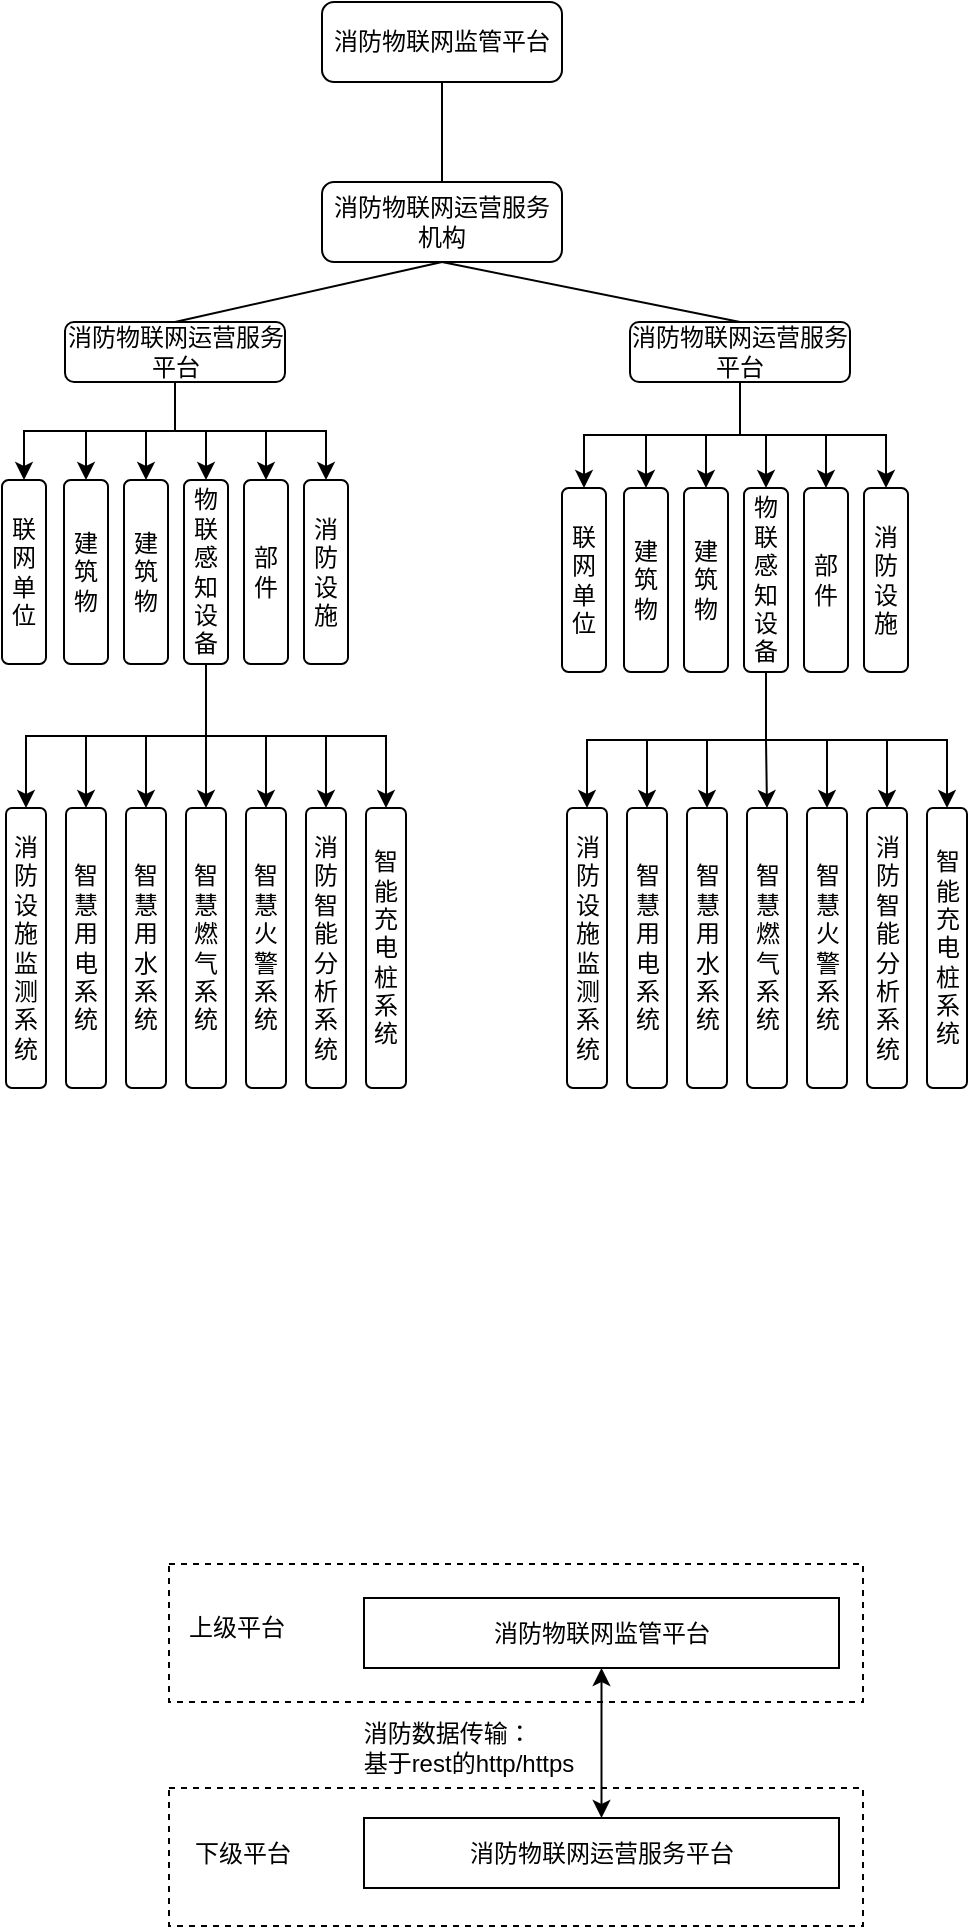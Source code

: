 <mxfile version="14.9.9" type="github">
  <diagram id="C5RBs43oDa-KdzZeNtuy" name="Page-1">
    <mxGraphModel dx="1221" dy="631" grid="0" gridSize="10" guides="1" tooltips="1" connect="1" arrows="1" fold="1" page="1" pageScale="1" pageWidth="827" pageHeight="1169" math="0" shadow="0">
      <root>
        <mxCell id="WIyWlLk6GJQsqaUBKTNV-0" />
        <mxCell id="WIyWlLk6GJQsqaUBKTNV-1" parent="WIyWlLk6GJQsqaUBKTNV-0" />
        <mxCell id="oh9VFNRBb2g4uDwo_XYk-66" value="" style="rounded=0;whiteSpace=wrap;html=1;dashed=1;" vertex="1" parent="WIyWlLk6GJQsqaUBKTNV-1">
          <mxGeometry x="277.5" y="841" width="347" height="69" as="geometry" />
        </mxCell>
        <mxCell id="oh9VFNRBb2g4uDwo_XYk-65" value="" style="rounded=0;whiteSpace=wrap;html=1;dashed=1;" vertex="1" parent="WIyWlLk6GJQsqaUBKTNV-1">
          <mxGeometry x="277.5" y="953" width="347" height="69" as="geometry" />
        </mxCell>
        <mxCell id="WIyWlLk6GJQsqaUBKTNV-3" value="消防物联网监管平台" style="rounded=1;whiteSpace=wrap;html=1;fontSize=12;glass=0;strokeWidth=1;shadow=0;" parent="WIyWlLk6GJQsqaUBKTNV-1" vertex="1">
          <mxGeometry x="354" y="60" width="120" height="40" as="geometry" />
        </mxCell>
        <mxCell id="WIyWlLk6GJQsqaUBKTNV-7" value="消防物联网运营服务机构" style="rounded=1;whiteSpace=wrap;html=1;fontSize=12;glass=0;strokeWidth=1;shadow=0;" parent="WIyWlLk6GJQsqaUBKTNV-1" vertex="1">
          <mxGeometry x="354" y="150" width="120" height="40" as="geometry" />
        </mxCell>
        <mxCell id="oh9VFNRBb2g4uDwo_XYk-2" value="" style="endArrow=none;html=1;exitX=0.5;exitY=0;exitDx=0;exitDy=0;entryX=0.5;entryY=1;entryDx=0;entryDy=0;" edge="1" parent="WIyWlLk6GJQsqaUBKTNV-1" source="WIyWlLk6GJQsqaUBKTNV-7" target="WIyWlLk6GJQsqaUBKTNV-3">
          <mxGeometry width="50" height="50" relative="1" as="geometry">
            <mxPoint x="254" y="150" as="sourcePoint" />
            <mxPoint x="424" y="100" as="targetPoint" />
          </mxGeometry>
        </mxCell>
        <mxCell id="oh9VFNRBb2g4uDwo_XYk-84" style="edgeStyle=orthogonalEdgeStyle;rounded=0;orthogonalLoop=1;jettySize=auto;html=1;exitX=0.5;exitY=1;exitDx=0;exitDy=0;entryX=0.5;entryY=0;entryDx=0;entryDy=0;" edge="1" parent="WIyWlLk6GJQsqaUBKTNV-1" source="oh9VFNRBb2g4uDwo_XYk-5" target="oh9VFNRBb2g4uDwo_XYk-69">
          <mxGeometry relative="1" as="geometry" />
        </mxCell>
        <mxCell id="oh9VFNRBb2g4uDwo_XYk-85" style="edgeStyle=orthogonalEdgeStyle;rounded=0;orthogonalLoop=1;jettySize=auto;html=1;exitX=0.5;exitY=1;exitDx=0;exitDy=0;entryX=0.5;entryY=0;entryDx=0;entryDy=0;" edge="1" parent="WIyWlLk6GJQsqaUBKTNV-1" source="oh9VFNRBb2g4uDwo_XYk-5" target="oh9VFNRBb2g4uDwo_XYk-68">
          <mxGeometry relative="1" as="geometry" />
        </mxCell>
        <mxCell id="oh9VFNRBb2g4uDwo_XYk-86" style="edgeStyle=orthogonalEdgeStyle;rounded=0;orthogonalLoop=1;jettySize=auto;html=1;exitX=0.5;exitY=1;exitDx=0;exitDy=0;entryX=0.5;entryY=0;entryDx=0;entryDy=0;" edge="1" parent="WIyWlLk6GJQsqaUBKTNV-1" source="oh9VFNRBb2g4uDwo_XYk-5" target="oh9VFNRBb2g4uDwo_XYk-70">
          <mxGeometry relative="1" as="geometry" />
        </mxCell>
        <mxCell id="oh9VFNRBb2g4uDwo_XYk-87" style="edgeStyle=orthogonalEdgeStyle;rounded=0;orthogonalLoop=1;jettySize=auto;html=1;exitX=0.5;exitY=1;exitDx=0;exitDy=0;" edge="1" parent="WIyWlLk6GJQsqaUBKTNV-1" source="oh9VFNRBb2g4uDwo_XYk-5" target="oh9VFNRBb2g4uDwo_XYk-71">
          <mxGeometry relative="1" as="geometry" />
        </mxCell>
        <mxCell id="oh9VFNRBb2g4uDwo_XYk-88" style="edgeStyle=orthogonalEdgeStyle;rounded=0;orthogonalLoop=1;jettySize=auto;html=1;exitX=0.5;exitY=1;exitDx=0;exitDy=0;" edge="1" parent="WIyWlLk6GJQsqaUBKTNV-1" source="oh9VFNRBb2g4uDwo_XYk-5" target="oh9VFNRBb2g4uDwo_XYk-72">
          <mxGeometry relative="1" as="geometry" />
        </mxCell>
        <mxCell id="oh9VFNRBb2g4uDwo_XYk-89" style="edgeStyle=orthogonalEdgeStyle;rounded=0;orthogonalLoop=1;jettySize=auto;html=1;exitX=0.5;exitY=1;exitDx=0;exitDy=0;entryX=0.5;entryY=0;entryDx=0;entryDy=0;" edge="1" parent="WIyWlLk6GJQsqaUBKTNV-1" source="oh9VFNRBb2g4uDwo_XYk-5" target="oh9VFNRBb2g4uDwo_XYk-74">
          <mxGeometry relative="1" as="geometry" />
        </mxCell>
        <mxCell id="oh9VFNRBb2g4uDwo_XYk-5" value="消防物联网运营服务平台" style="rounded=1;whiteSpace=wrap;html=1;" vertex="1" parent="WIyWlLk6GJQsqaUBKTNV-1">
          <mxGeometry x="225.5" y="220" width="110" height="30" as="geometry" />
        </mxCell>
        <mxCell id="oh9VFNRBb2g4uDwo_XYk-90" style="edgeStyle=orthogonalEdgeStyle;rounded=0;orthogonalLoop=1;jettySize=auto;html=1;exitX=0.5;exitY=1;exitDx=0;exitDy=0;entryX=0.5;entryY=0;entryDx=0;entryDy=0;" edge="1" parent="WIyWlLk6GJQsqaUBKTNV-1" source="oh9VFNRBb2g4uDwo_XYk-6" target="oh9VFNRBb2g4uDwo_XYk-76">
          <mxGeometry relative="1" as="geometry" />
        </mxCell>
        <mxCell id="oh9VFNRBb2g4uDwo_XYk-91" style="edgeStyle=orthogonalEdgeStyle;rounded=0;orthogonalLoop=1;jettySize=auto;html=1;exitX=0.5;exitY=1;exitDx=0;exitDy=0;entryX=0.5;entryY=0;entryDx=0;entryDy=0;" edge="1" parent="WIyWlLk6GJQsqaUBKTNV-1" source="oh9VFNRBb2g4uDwo_XYk-6" target="oh9VFNRBb2g4uDwo_XYk-75">
          <mxGeometry relative="1" as="geometry" />
        </mxCell>
        <mxCell id="oh9VFNRBb2g4uDwo_XYk-92" style="edgeStyle=orthogonalEdgeStyle;rounded=0;orthogonalLoop=1;jettySize=auto;html=1;exitX=0.5;exitY=1;exitDx=0;exitDy=0;entryX=0.5;entryY=0;entryDx=0;entryDy=0;" edge="1" parent="WIyWlLk6GJQsqaUBKTNV-1" source="oh9VFNRBb2g4uDwo_XYk-6" target="oh9VFNRBb2g4uDwo_XYk-77">
          <mxGeometry relative="1" as="geometry" />
        </mxCell>
        <mxCell id="oh9VFNRBb2g4uDwo_XYk-93" style="edgeStyle=orthogonalEdgeStyle;rounded=0;orthogonalLoop=1;jettySize=auto;html=1;exitX=0.5;exitY=1;exitDx=0;exitDy=0;entryX=0.5;entryY=0;entryDx=0;entryDy=0;" edge="1" parent="WIyWlLk6GJQsqaUBKTNV-1" source="oh9VFNRBb2g4uDwo_XYk-6" target="oh9VFNRBb2g4uDwo_XYk-78">
          <mxGeometry relative="1" as="geometry" />
        </mxCell>
        <mxCell id="oh9VFNRBb2g4uDwo_XYk-94" style="edgeStyle=orthogonalEdgeStyle;rounded=0;orthogonalLoop=1;jettySize=auto;html=1;exitX=0.5;exitY=1;exitDx=0;exitDy=0;" edge="1" parent="WIyWlLk6GJQsqaUBKTNV-1" source="oh9VFNRBb2g4uDwo_XYk-6" target="oh9VFNRBb2g4uDwo_XYk-79">
          <mxGeometry relative="1" as="geometry" />
        </mxCell>
        <mxCell id="oh9VFNRBb2g4uDwo_XYk-95" style="edgeStyle=orthogonalEdgeStyle;rounded=0;orthogonalLoop=1;jettySize=auto;html=1;exitX=0.5;exitY=1;exitDx=0;exitDy=0;" edge="1" parent="WIyWlLk6GJQsqaUBKTNV-1" source="oh9VFNRBb2g4uDwo_XYk-6" target="oh9VFNRBb2g4uDwo_XYk-80">
          <mxGeometry relative="1" as="geometry" />
        </mxCell>
        <mxCell id="oh9VFNRBb2g4uDwo_XYk-6" value="消防物联网运营服务平台" style="rounded=1;whiteSpace=wrap;html=1;" vertex="1" parent="WIyWlLk6GJQsqaUBKTNV-1">
          <mxGeometry x="508" y="220" width="110" height="30" as="geometry" />
        </mxCell>
        <mxCell id="oh9VFNRBb2g4uDwo_XYk-9" value="" style="endArrow=none;html=1;exitX=0.5;exitY=0;exitDx=0;exitDy=0;entryX=0.5;entryY=1;entryDx=0;entryDy=0;" edge="1" parent="WIyWlLk6GJQsqaUBKTNV-1" source="oh9VFNRBb2g4uDwo_XYk-5" target="WIyWlLk6GJQsqaUBKTNV-7">
          <mxGeometry width="50" height="50" relative="1" as="geometry">
            <mxPoint x="274" y="150" as="sourcePoint" />
            <mxPoint x="254" y="180" as="targetPoint" />
          </mxGeometry>
        </mxCell>
        <mxCell id="oh9VFNRBb2g4uDwo_XYk-10" value="" style="endArrow=none;html=1;exitX=0.5;exitY=1;exitDx=0;exitDy=0;entryX=0.5;entryY=0;entryDx=0;entryDy=0;" edge="1" parent="WIyWlLk6GJQsqaUBKTNV-1" source="WIyWlLk6GJQsqaUBKTNV-7" target="oh9VFNRBb2g4uDwo_XYk-6">
          <mxGeometry width="50" height="50" relative="1" as="geometry">
            <mxPoint x="284" y="160" as="sourcePoint" />
            <mxPoint x="444" y="120" as="targetPoint" />
          </mxGeometry>
        </mxCell>
        <mxCell id="oh9VFNRBb2g4uDwo_XYk-13" value="消防设施监测系统" style="rounded=1;whiteSpace=wrap;html=1;" vertex="1" parent="WIyWlLk6GJQsqaUBKTNV-1">
          <mxGeometry x="196" y="463" width="20" height="140" as="geometry" />
        </mxCell>
        <mxCell id="oh9VFNRBb2g4uDwo_XYk-14" value="智慧用电系统" style="rounded=1;whiteSpace=wrap;html=1;" vertex="1" parent="WIyWlLk6GJQsqaUBKTNV-1">
          <mxGeometry x="226" y="463" width="20" height="140" as="geometry" />
        </mxCell>
        <mxCell id="oh9VFNRBb2g4uDwo_XYk-17" value="智慧用水系统" style="rounded=1;whiteSpace=wrap;html=1;" vertex="1" parent="WIyWlLk6GJQsqaUBKTNV-1">
          <mxGeometry x="256" y="463" width="20" height="140" as="geometry" />
        </mxCell>
        <mxCell id="oh9VFNRBb2g4uDwo_XYk-18" value="智慧燃气系统" style="rounded=1;whiteSpace=wrap;html=1;" vertex="1" parent="WIyWlLk6GJQsqaUBKTNV-1">
          <mxGeometry x="286" y="463" width="20" height="140" as="geometry" />
        </mxCell>
        <mxCell id="oh9VFNRBb2g4uDwo_XYk-19" value="智慧火警系统" style="rounded=1;whiteSpace=wrap;html=1;" vertex="1" parent="WIyWlLk6GJQsqaUBKTNV-1">
          <mxGeometry x="316" y="463" width="20" height="140" as="geometry" />
        </mxCell>
        <mxCell id="oh9VFNRBb2g4uDwo_XYk-20" value="消防智能分析系统" style="rounded=1;whiteSpace=wrap;html=1;" vertex="1" parent="WIyWlLk6GJQsqaUBKTNV-1">
          <mxGeometry x="346" y="463" width="20" height="140" as="geometry" />
        </mxCell>
        <mxCell id="oh9VFNRBb2g4uDwo_XYk-21" value="智能充电桩系统" style="rounded=1;whiteSpace=wrap;html=1;" vertex="1" parent="WIyWlLk6GJQsqaUBKTNV-1">
          <mxGeometry x="376" y="463" width="20" height="140" as="geometry" />
        </mxCell>
        <mxCell id="oh9VFNRBb2g4uDwo_XYk-24" value="消防设施监测系统" style="rounded=1;whiteSpace=wrap;html=1;" vertex="1" parent="WIyWlLk6GJQsqaUBKTNV-1">
          <mxGeometry x="476.5" y="463" width="20" height="140" as="geometry" />
        </mxCell>
        <mxCell id="oh9VFNRBb2g4uDwo_XYk-25" value="智慧用电系统" style="rounded=1;whiteSpace=wrap;html=1;" vertex="1" parent="WIyWlLk6GJQsqaUBKTNV-1">
          <mxGeometry x="506.5" y="463" width="20" height="140" as="geometry" />
        </mxCell>
        <mxCell id="oh9VFNRBb2g4uDwo_XYk-26" value="智慧用水系统" style="rounded=1;whiteSpace=wrap;html=1;" vertex="1" parent="WIyWlLk6GJQsqaUBKTNV-1">
          <mxGeometry x="536.5" y="463" width="20" height="140" as="geometry" />
        </mxCell>
        <mxCell id="oh9VFNRBb2g4uDwo_XYk-27" value="智慧燃气系统" style="rounded=1;whiteSpace=wrap;html=1;" vertex="1" parent="WIyWlLk6GJQsqaUBKTNV-1">
          <mxGeometry x="566.5" y="463" width="20" height="140" as="geometry" />
        </mxCell>
        <mxCell id="oh9VFNRBb2g4uDwo_XYk-28" value="智慧火警系统" style="rounded=1;whiteSpace=wrap;html=1;" vertex="1" parent="WIyWlLk6GJQsqaUBKTNV-1">
          <mxGeometry x="596.5" y="463" width="20" height="140" as="geometry" />
        </mxCell>
        <mxCell id="oh9VFNRBb2g4uDwo_XYk-29" value="消防智能分析系统" style="rounded=1;whiteSpace=wrap;html=1;" vertex="1" parent="WIyWlLk6GJQsqaUBKTNV-1">
          <mxGeometry x="626.5" y="463" width="20" height="140" as="geometry" />
        </mxCell>
        <mxCell id="oh9VFNRBb2g4uDwo_XYk-30" value="智能充电桩系统" style="rounded=1;whiteSpace=wrap;html=1;" vertex="1" parent="WIyWlLk6GJQsqaUBKTNV-1">
          <mxGeometry x="656.5" y="463" width="20" height="140" as="geometry" />
        </mxCell>
        <mxCell id="oh9VFNRBb2g4uDwo_XYk-49" value="消防物联网运营服务平台" style="rounded=0;whiteSpace=wrap;html=1;" vertex="1" parent="WIyWlLk6GJQsqaUBKTNV-1">
          <mxGeometry x="375" y="968" width="237.5" height="35" as="geometry" />
        </mxCell>
        <mxCell id="oh9VFNRBb2g4uDwo_XYk-58" value="&lt;div align=&quot;left&quot;&gt;消防数据传输：&lt;/div&gt;&lt;div&gt;基于rest的http/https&lt;br&gt;&lt;/div&gt;" style="text;html=1;resizable=0;autosize=1;align=center;verticalAlign=middle;points=[];fillColor=none;strokeColor=none;rounded=0;" vertex="1" parent="WIyWlLk6GJQsqaUBKTNV-1">
          <mxGeometry x="366.5" y="918" width="120" height="30" as="geometry" />
        </mxCell>
        <mxCell id="oh9VFNRBb2g4uDwo_XYk-61" value="消防物联网监管平台" style="rounded=0;whiteSpace=wrap;html=1;" vertex="1" parent="WIyWlLk6GJQsqaUBKTNV-1">
          <mxGeometry x="375" y="858" width="237.5" height="35" as="geometry" />
        </mxCell>
        <mxCell id="oh9VFNRBb2g4uDwo_XYk-62" value="" style="endArrow=classic;startArrow=classic;html=1;entryX=0.5;entryY=1;entryDx=0;entryDy=0;" edge="1" parent="WIyWlLk6GJQsqaUBKTNV-1" source="oh9VFNRBb2g4uDwo_XYk-49" target="oh9VFNRBb2g4uDwo_XYk-61">
          <mxGeometry width="50" height="50" relative="1" as="geometry">
            <mxPoint x="432.5" y="968" as="sourcePoint" />
            <mxPoint x="482.5" y="918" as="targetPoint" />
          </mxGeometry>
        </mxCell>
        <mxCell id="oh9VFNRBb2g4uDwo_XYk-63" value="上级平台" style="text;html=1;resizable=0;autosize=1;align=center;verticalAlign=middle;points=[];fillColor=none;strokeColor=none;rounded=0;" vertex="1" parent="WIyWlLk6GJQsqaUBKTNV-1">
          <mxGeometry x="281.5" y="864" width="58" height="18" as="geometry" />
        </mxCell>
        <mxCell id="oh9VFNRBb2g4uDwo_XYk-64" value="下级平台" style="text;html=1;resizable=0;autosize=1;align=center;verticalAlign=middle;points=[];fillColor=none;strokeColor=none;rounded=0;" vertex="1" parent="WIyWlLk6GJQsqaUBKTNV-1">
          <mxGeometry x="284.5" y="976.5" width="58" height="18" as="geometry" />
        </mxCell>
        <mxCell id="oh9VFNRBb2g4uDwo_XYk-68" value="建筑物" style="rounded=1;whiteSpace=wrap;html=1;" vertex="1" parent="WIyWlLk6GJQsqaUBKTNV-1">
          <mxGeometry x="225" y="299" width="22" height="92" as="geometry" />
        </mxCell>
        <mxCell id="oh9VFNRBb2g4uDwo_XYk-69" value="联网单位" style="rounded=1;whiteSpace=wrap;html=1;" vertex="1" parent="WIyWlLk6GJQsqaUBKTNV-1">
          <mxGeometry x="194" y="299" width="22" height="92" as="geometry" />
        </mxCell>
        <mxCell id="oh9VFNRBb2g4uDwo_XYk-70" value="建筑物" style="rounded=1;whiteSpace=wrap;html=1;" vertex="1" parent="WIyWlLk6GJQsqaUBKTNV-1">
          <mxGeometry x="255" y="299" width="22" height="92" as="geometry" />
        </mxCell>
        <mxCell id="oh9VFNRBb2g4uDwo_XYk-96" style="edgeStyle=orthogonalEdgeStyle;rounded=0;orthogonalLoop=1;jettySize=auto;html=1;exitX=0.5;exitY=1;exitDx=0;exitDy=0;" edge="1" parent="WIyWlLk6GJQsqaUBKTNV-1" source="oh9VFNRBb2g4uDwo_XYk-71" target="oh9VFNRBb2g4uDwo_XYk-13">
          <mxGeometry relative="1" as="geometry" />
        </mxCell>
        <mxCell id="oh9VFNRBb2g4uDwo_XYk-97" style="edgeStyle=orthogonalEdgeStyle;rounded=0;orthogonalLoop=1;jettySize=auto;html=1;exitX=0.5;exitY=1;exitDx=0;exitDy=0;" edge="1" parent="WIyWlLk6GJQsqaUBKTNV-1" source="oh9VFNRBb2g4uDwo_XYk-71" target="oh9VFNRBb2g4uDwo_XYk-14">
          <mxGeometry relative="1" as="geometry" />
        </mxCell>
        <mxCell id="oh9VFNRBb2g4uDwo_XYk-98" style="edgeStyle=orthogonalEdgeStyle;rounded=0;orthogonalLoop=1;jettySize=auto;html=1;exitX=0.5;exitY=1;exitDx=0;exitDy=0;entryX=0.5;entryY=0;entryDx=0;entryDy=0;" edge="1" parent="WIyWlLk6GJQsqaUBKTNV-1" source="oh9VFNRBb2g4uDwo_XYk-71" target="oh9VFNRBb2g4uDwo_XYk-17">
          <mxGeometry relative="1" as="geometry" />
        </mxCell>
        <mxCell id="oh9VFNRBb2g4uDwo_XYk-99" style="edgeStyle=orthogonalEdgeStyle;rounded=0;orthogonalLoop=1;jettySize=auto;html=1;exitX=0.5;exitY=1;exitDx=0;exitDy=0;entryX=0.5;entryY=0;entryDx=0;entryDy=0;" edge="1" parent="WIyWlLk6GJQsqaUBKTNV-1" source="oh9VFNRBb2g4uDwo_XYk-71" target="oh9VFNRBb2g4uDwo_XYk-18">
          <mxGeometry relative="1" as="geometry" />
        </mxCell>
        <mxCell id="oh9VFNRBb2g4uDwo_XYk-100" style="edgeStyle=orthogonalEdgeStyle;rounded=0;orthogonalLoop=1;jettySize=auto;html=1;exitX=0.5;exitY=1;exitDx=0;exitDy=0;entryX=0.5;entryY=0;entryDx=0;entryDy=0;" edge="1" parent="WIyWlLk6GJQsqaUBKTNV-1" source="oh9VFNRBb2g4uDwo_XYk-71" target="oh9VFNRBb2g4uDwo_XYk-19">
          <mxGeometry relative="1" as="geometry" />
        </mxCell>
        <mxCell id="oh9VFNRBb2g4uDwo_XYk-101" style="edgeStyle=orthogonalEdgeStyle;rounded=0;orthogonalLoop=1;jettySize=auto;html=1;exitX=0.5;exitY=1;exitDx=0;exitDy=0;entryX=0.5;entryY=0;entryDx=0;entryDy=0;" edge="1" parent="WIyWlLk6GJQsqaUBKTNV-1" source="oh9VFNRBb2g4uDwo_XYk-71" target="oh9VFNRBb2g4uDwo_XYk-20">
          <mxGeometry relative="1" as="geometry" />
        </mxCell>
        <mxCell id="oh9VFNRBb2g4uDwo_XYk-102" style="edgeStyle=orthogonalEdgeStyle;rounded=0;orthogonalLoop=1;jettySize=auto;html=1;exitX=0.5;exitY=1;exitDx=0;exitDy=0;" edge="1" parent="WIyWlLk6GJQsqaUBKTNV-1" source="oh9VFNRBb2g4uDwo_XYk-71" target="oh9VFNRBb2g4uDwo_XYk-21">
          <mxGeometry relative="1" as="geometry" />
        </mxCell>
        <mxCell id="oh9VFNRBb2g4uDwo_XYk-71" value="物联感知设备" style="rounded=1;whiteSpace=wrap;html=1;" vertex="1" parent="WIyWlLk6GJQsqaUBKTNV-1">
          <mxGeometry x="285" y="299" width="22" height="92" as="geometry" />
        </mxCell>
        <mxCell id="oh9VFNRBb2g4uDwo_XYk-72" value="部件" style="rounded=1;whiteSpace=wrap;html=1;" vertex="1" parent="WIyWlLk6GJQsqaUBKTNV-1">
          <mxGeometry x="315" y="299" width="22" height="92" as="geometry" />
        </mxCell>
        <mxCell id="oh9VFNRBb2g4uDwo_XYk-74" value="消防设施" style="rounded=1;whiteSpace=wrap;html=1;" vertex="1" parent="WIyWlLk6GJQsqaUBKTNV-1">
          <mxGeometry x="345" y="299" width="22" height="92" as="geometry" />
        </mxCell>
        <mxCell id="oh9VFNRBb2g4uDwo_XYk-75" value="建筑物" style="rounded=1;whiteSpace=wrap;html=1;" vertex="1" parent="WIyWlLk6GJQsqaUBKTNV-1">
          <mxGeometry x="505" y="303" width="22" height="92" as="geometry" />
        </mxCell>
        <mxCell id="oh9VFNRBb2g4uDwo_XYk-76" value="联网单位" style="rounded=1;whiteSpace=wrap;html=1;" vertex="1" parent="WIyWlLk6GJQsqaUBKTNV-1">
          <mxGeometry x="474" y="303" width="22" height="92" as="geometry" />
        </mxCell>
        <mxCell id="oh9VFNRBb2g4uDwo_XYk-77" value="建筑物" style="rounded=1;whiteSpace=wrap;html=1;" vertex="1" parent="WIyWlLk6GJQsqaUBKTNV-1">
          <mxGeometry x="535" y="303" width="22" height="92" as="geometry" />
        </mxCell>
        <mxCell id="oh9VFNRBb2g4uDwo_XYk-103" style="edgeStyle=orthogonalEdgeStyle;rounded=0;orthogonalLoop=1;jettySize=auto;html=1;exitX=0.5;exitY=1;exitDx=0;exitDy=0;" edge="1" parent="WIyWlLk6GJQsqaUBKTNV-1" source="oh9VFNRBb2g4uDwo_XYk-78" target="oh9VFNRBb2g4uDwo_XYk-24">
          <mxGeometry relative="1" as="geometry" />
        </mxCell>
        <mxCell id="oh9VFNRBb2g4uDwo_XYk-104" style="edgeStyle=orthogonalEdgeStyle;rounded=0;orthogonalLoop=1;jettySize=auto;html=1;exitX=0.5;exitY=1;exitDx=0;exitDy=0;" edge="1" parent="WIyWlLk6GJQsqaUBKTNV-1" source="oh9VFNRBb2g4uDwo_XYk-78" target="oh9VFNRBb2g4uDwo_XYk-25">
          <mxGeometry relative="1" as="geometry" />
        </mxCell>
        <mxCell id="oh9VFNRBb2g4uDwo_XYk-105" style="edgeStyle=orthogonalEdgeStyle;rounded=0;orthogonalLoop=1;jettySize=auto;html=1;exitX=0.5;exitY=1;exitDx=0;exitDy=0;entryX=0.5;entryY=0;entryDx=0;entryDy=0;" edge="1" parent="WIyWlLk6GJQsqaUBKTNV-1" source="oh9VFNRBb2g4uDwo_XYk-78" target="oh9VFNRBb2g4uDwo_XYk-26">
          <mxGeometry relative="1" as="geometry" />
        </mxCell>
        <mxCell id="oh9VFNRBb2g4uDwo_XYk-106" style="edgeStyle=orthogonalEdgeStyle;rounded=0;orthogonalLoop=1;jettySize=auto;html=1;exitX=0.5;exitY=1;exitDx=0;exitDy=0;entryX=0.5;entryY=0;entryDx=0;entryDy=0;" edge="1" parent="WIyWlLk6GJQsqaUBKTNV-1" source="oh9VFNRBb2g4uDwo_XYk-78" target="oh9VFNRBb2g4uDwo_XYk-27">
          <mxGeometry relative="1" as="geometry" />
        </mxCell>
        <mxCell id="oh9VFNRBb2g4uDwo_XYk-108" style="edgeStyle=orthogonalEdgeStyle;rounded=0;orthogonalLoop=1;jettySize=auto;html=1;exitX=0.5;exitY=1;exitDx=0;exitDy=0;entryX=0.5;entryY=0;entryDx=0;entryDy=0;" edge="1" parent="WIyWlLk6GJQsqaUBKTNV-1" source="oh9VFNRBb2g4uDwo_XYk-78" target="oh9VFNRBb2g4uDwo_XYk-28">
          <mxGeometry relative="1" as="geometry" />
        </mxCell>
        <mxCell id="oh9VFNRBb2g4uDwo_XYk-109" style="edgeStyle=orthogonalEdgeStyle;rounded=0;orthogonalLoop=1;jettySize=auto;html=1;exitX=0.5;exitY=1;exitDx=0;exitDy=0;" edge="1" parent="WIyWlLk6GJQsqaUBKTNV-1" source="oh9VFNRBb2g4uDwo_XYk-78" target="oh9VFNRBb2g4uDwo_XYk-29">
          <mxGeometry relative="1" as="geometry" />
        </mxCell>
        <mxCell id="oh9VFNRBb2g4uDwo_XYk-110" style="edgeStyle=orthogonalEdgeStyle;rounded=0;orthogonalLoop=1;jettySize=auto;html=1;exitX=0.5;exitY=1;exitDx=0;exitDy=0;" edge="1" parent="WIyWlLk6GJQsqaUBKTNV-1" source="oh9VFNRBb2g4uDwo_XYk-78" target="oh9VFNRBb2g4uDwo_XYk-30">
          <mxGeometry relative="1" as="geometry" />
        </mxCell>
        <mxCell id="oh9VFNRBb2g4uDwo_XYk-78" value="物联感知设备" style="rounded=1;whiteSpace=wrap;html=1;" vertex="1" parent="WIyWlLk6GJQsqaUBKTNV-1">
          <mxGeometry x="565" y="303" width="22" height="92" as="geometry" />
        </mxCell>
        <mxCell id="oh9VFNRBb2g4uDwo_XYk-79" value="部件" style="rounded=1;whiteSpace=wrap;html=1;" vertex="1" parent="WIyWlLk6GJQsqaUBKTNV-1">
          <mxGeometry x="595" y="303" width="22" height="92" as="geometry" />
        </mxCell>
        <mxCell id="oh9VFNRBb2g4uDwo_XYk-80" value="消防设施" style="rounded=1;whiteSpace=wrap;html=1;" vertex="1" parent="WIyWlLk6GJQsqaUBKTNV-1">
          <mxGeometry x="625" y="303" width="22" height="92" as="geometry" />
        </mxCell>
      </root>
    </mxGraphModel>
  </diagram>
</mxfile>
